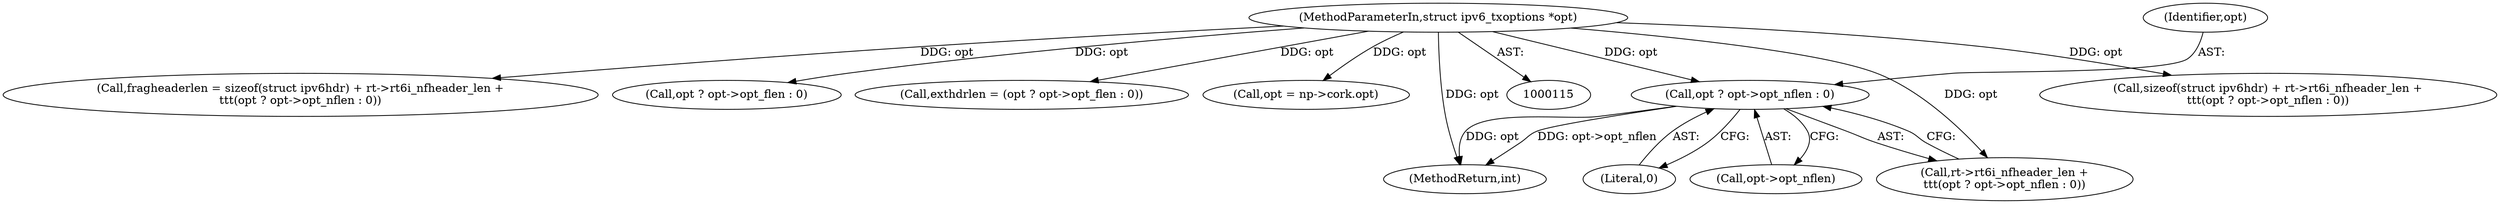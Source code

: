 digraph "0_linux_2811ebac2521ceac84f2bdae402455baa6a7fb47@pointer" {
"1000588" [label="(Call,opt ? opt->opt_nflen : 0)"];
"1000123" [label="(MethodParameterIn,struct ipv6_txoptions *opt)"];
"1000581" [label="(Call,sizeof(struct ipv6hdr) + rt->rt6i_nfheader_len +\n\t\t\t(opt ? opt->opt_nflen : 0))"];
"1000579" [label="(Call,fragheaderlen = sizeof(struct ipv6hdr) + rt->rt6i_nfheader_len +\n\t\t\t(opt ? opt->opt_nflen : 0))"];
"1000506" [label="(Call,opt ? opt->opt_flen : 0)"];
"1000504" [label="(Call,exthdrlen = (opt ? opt->opt_flen : 0))"];
"1000589" [label="(Identifier,opt)"];
"1000590" [label="(Call,opt->opt_nflen)"];
"1000550" [label="(Call,opt = np->cork.opt)"];
"1000584" [label="(Call,rt->rt6i_nfheader_len +\n\t\t\t(opt ? opt->opt_nflen : 0))"];
"1000123" [label="(MethodParameterIn,struct ipv6_txoptions *opt)"];
"1001333" [label="(MethodReturn,int)"];
"1000593" [label="(Literal,0)"];
"1000588" [label="(Call,opt ? opt->opt_nflen : 0)"];
"1000588" -> "1000584"  [label="AST: "];
"1000588" -> "1000590"  [label="CFG: "];
"1000588" -> "1000593"  [label="CFG: "];
"1000589" -> "1000588"  [label="AST: "];
"1000590" -> "1000588"  [label="AST: "];
"1000593" -> "1000588"  [label="AST: "];
"1000584" -> "1000588"  [label="CFG: "];
"1000588" -> "1001333"  [label="DDG: opt"];
"1000588" -> "1001333"  [label="DDG: opt->opt_nflen"];
"1000123" -> "1000588"  [label="DDG: opt"];
"1000123" -> "1000115"  [label="AST: "];
"1000123" -> "1001333"  [label="DDG: opt"];
"1000123" -> "1000504"  [label="DDG: opt"];
"1000123" -> "1000506"  [label="DDG: opt"];
"1000123" -> "1000550"  [label="DDG: opt"];
"1000123" -> "1000579"  [label="DDG: opt"];
"1000123" -> "1000581"  [label="DDG: opt"];
"1000123" -> "1000584"  [label="DDG: opt"];
}
